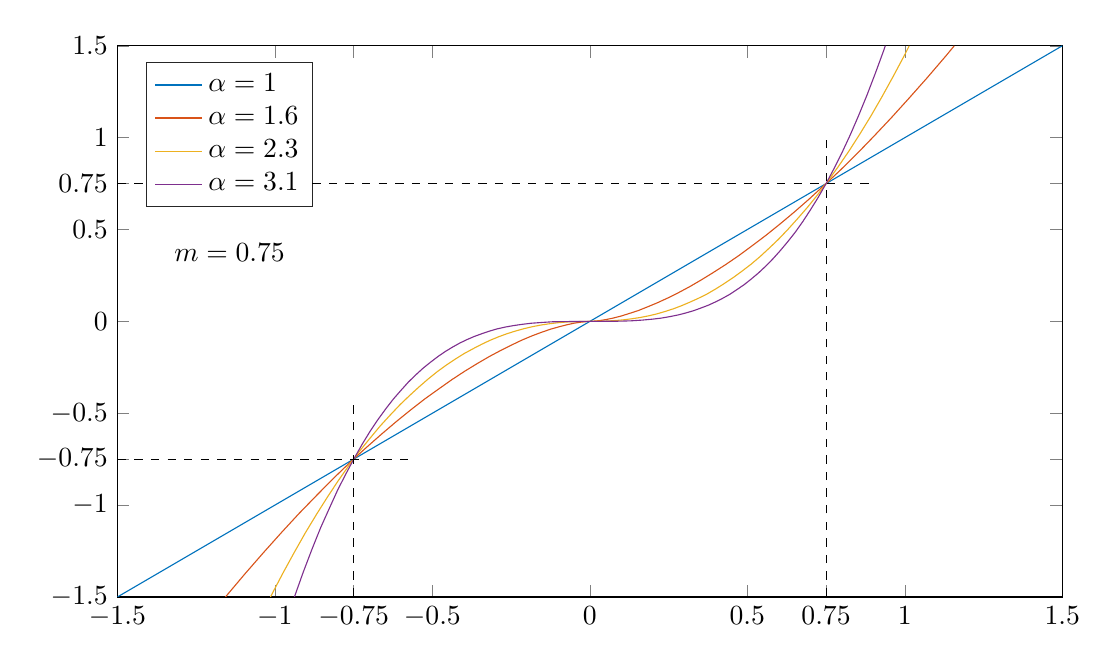 % This file was created by matlab2tikz.
%
%The latest updates can be retrieved from
%  http://www.mathworks.com/matlabcentral/fileexchange/22022-matlab2tikz-matlab2tikz
%where you can also make suggestions and rate matlab2tikz.
%
\definecolor{mycolor1}{rgb}{0.0,0.447,0.741}%
\definecolor{mycolor2}{rgb}{0.85,0.325,0.098}%
\definecolor{mycolor3}{rgb}{0.929,0.694,0.125}%
\definecolor{mycolor4}{rgb}{0.494,0.184,0.556}%
%
\begin{tikzpicture}

\begin{axis}[%
width=12cm,
height=7cm,
at={(0.758in,0.481in)},
scale only axis,
xmin=-1.5,
xmax=1.5,
%
xtick = {-1.5, -1,-0.75,-0.5, 0, 0.5,0.75, 1, 1.5},
ymin=-1.5,
ymax=1.5,
ytick = {-1.5, -1,-0.75,-0.5, 0, 0.5,0.75, 1, 1.5},
axis background/.style={fill=white},
legend style={at={(0.03,0.97)}, anchor=north west, legend cell align=left, align=left, draw=white!15!black}
]
\addplot [color=mycolor1]
  table[row sep=crcr]{%
-1.5	-1.5\\
1.5	1.5\\
};
\addlegendentry{$\alpha = 1$}

\addplot [color=mycolor2]
  table[row sep=crcr]{%
-1.157	-1.5\\
-1.096	-1.376\\
-1.037	-1.26\\
-0.979	-1.149\\
-0.923	-1.045\\
-0.868	-0.948\\
-0.815	-0.856\\
-0.763	-0.77\\
-0.712	-0.69\\
-0.663	-0.616\\
-0.615	-0.546\\
-0.569	-0.482\\
-0.524	-0.422\\
-0.48	-0.368\\
-0.438	-0.317\\
-0.398	-0.272\\
-0.358	-0.23\\
-0.32	-0.192\\
-0.284	-0.159\\
-0.249	-0.129\\
-0.216	-0.102\\
-0.184	-0.079\\
-0.153	-0.059\\
-0.124	-0.042\\
-0.097	-0.029\\
-0.072	-0.018\\
-0.048	-0.009\\
-0.027	-0.004\\
-0.009	-0.001\\
0.03	0.004\\
0.051	0.01\\
0.074	0.018\\
0.099	0.029\\
0.125	0.043\\
0.154	0.059\\
0.183	0.079\\
0.214	0.101\\
0.247	0.127\\
0.281	0.156\\
0.316	0.188\\
0.353	0.225\\
0.391	0.265\\
0.431	0.309\\
0.472	0.357\\
0.514	0.41\\
0.558	0.467\\
0.603	0.529\\
0.649	0.595\\
0.697	0.667\\
0.746	0.744\\
0.797	0.826\\
0.849	0.914\\
0.902	1.008\\
0.957	1.108\\
1.013	1.214\\
1.071	1.326\\
1.13	1.444\\
1.157	1.5\\
};
\addlegendentry{$\alpha = 1.6$}

\addplot [color=mycolor3]
  table[row sep=crcr]{%
-1.014	-1.5\\
-0.976	-1.375\\
-0.939	-1.259\\
-0.903	-1.15\\
-0.867	-1.048\\
-0.832	-0.953\\
-0.798	-0.865\\
-0.764	-0.782\\
-0.731	-0.706\\
-0.698	-0.636\\
-0.666	-0.57\\
-0.634	-0.51\\
-0.603	-0.454\\
-0.572	-0.403\\
-0.542	-0.356\\
-0.513	-0.313\\
-0.484	-0.273\\
-0.455	-0.237\\
-0.427	-0.205\\
-0.399	-0.175\\
-0.371	-0.149\\
-0.344	-0.125\\
-0.317	-0.103\\
-0.29	-0.084\\
-0.263	-0.067\\
-0.237	-0.053\\
-0.21	-0.04\\
-0.183	-0.029\\
-0.156	-0.02\\
-0.129	-0.013\\
-0.1	-0.007\\
-0.071	-0.003\\
-0.041	-0.001\\
-0.006	-1.178e-05\\
0.043	0.001\\
0.074	0.004\\
0.104	0.008\\
0.132	0.014\\
0.159	0.021\\
0.186	0.03\\
0.213	0.041\\
0.239	0.054\\
0.266	0.069\\
0.292	0.086\\
0.318	0.105\\
0.345	0.126\\
0.372	0.149\\
0.399	0.176\\
0.426	0.205\\
0.454	0.237\\
0.482	0.272\\
0.511	0.31\\
0.54	0.352\\
0.569	0.398\\
0.599	0.447\\
0.629	0.501\\
0.66	0.56\\
0.692	0.623\\
0.724	0.691\\
0.756	0.764\\
0.789	0.843\\
0.823	0.928\\
0.857	1.019\\
0.892	1.117\\
0.927	1.221\\
0.963	1.333\\
1.0	1.452\\
1.014	1.5\\
};
\addlegendentry{$\alpha = 2.3$}

\addplot [color=mycolor4]
  table[row sep=crcr]{%
-0.938	-1.5\\
-0.91	-1.365\\
-0.882	-1.239\\
-0.855	-1.124\\
-0.827	-1.017\\
-0.801	-0.919\\
-0.774	-0.828\\
-0.748	-0.745\\
-0.723	-0.669\\
-0.698	-0.599\\
-0.673	-0.535\\
-0.648	-0.476\\
-0.624	-0.423\\
-0.599	-0.374\\
-0.576	-0.33\\
-0.552	-0.29\\
-0.529	-0.254\\
-0.505	-0.221\\
-0.482	-0.191\\
-0.459	-0.164\\
-0.436	-0.14\\
-0.413	-0.118\\
-0.39	-0.099\\
-0.367	-0.082\\
-0.343	-0.067\\
-0.319	-0.053\\
-0.295	-0.041\\
-0.269	-0.031\\
-0.243	-0.023\\
-0.215	-0.016\\
-0.186	-0.01\\
-0.154	-0.006\\
-0.118	-0.002\\
-0.076	-0.001\\
-0.018	-6.962e-06\\
0.088	0.001\\
0.13	0.003\\
0.166	0.007\\
0.198	0.012\\
0.227	0.018\\
0.254	0.026\\
0.28	0.035\\
0.305	0.046\\
0.329	0.058\\
0.353	0.073\\
0.376	0.088\\
0.399	0.106\\
0.422	0.126\\
0.445	0.148\\
0.467	0.173\\
0.49	0.2\\
0.512	0.23\\
0.535	0.263\\
0.558	0.3\\
0.581	0.34\\
0.604	0.384\\
0.628	0.433\\
0.652	0.485\\
0.676	0.543\\
0.7	0.606\\
0.725	0.675\\
0.75	0.75\\
0.775	0.831\\
0.801	0.92\\
0.827	1.016\\
0.853	1.119\\
0.88	1.232\\
0.907	1.353\\
0.935	1.484\\
0.938	1.5\\
};
\addlegendentry{$\alpha = 3.1$}

\end{axis}

\node at (3.35,5.6) {$m = 0.75$};

\draw[dashed] (1.93, 2.97) -- (5.7,2.97);

\draw[dashed] (1.93, 6.47) -- (2.32,6.47);

\draw[dashed] (4.4, 6.47) -- (11.55,6.47);

\draw[dashed] (4.927,1.23)--(4.927,3.7);
\draw[dashed] (10.927,1.23)--(10.927,7.1);

\end{tikzpicture}%